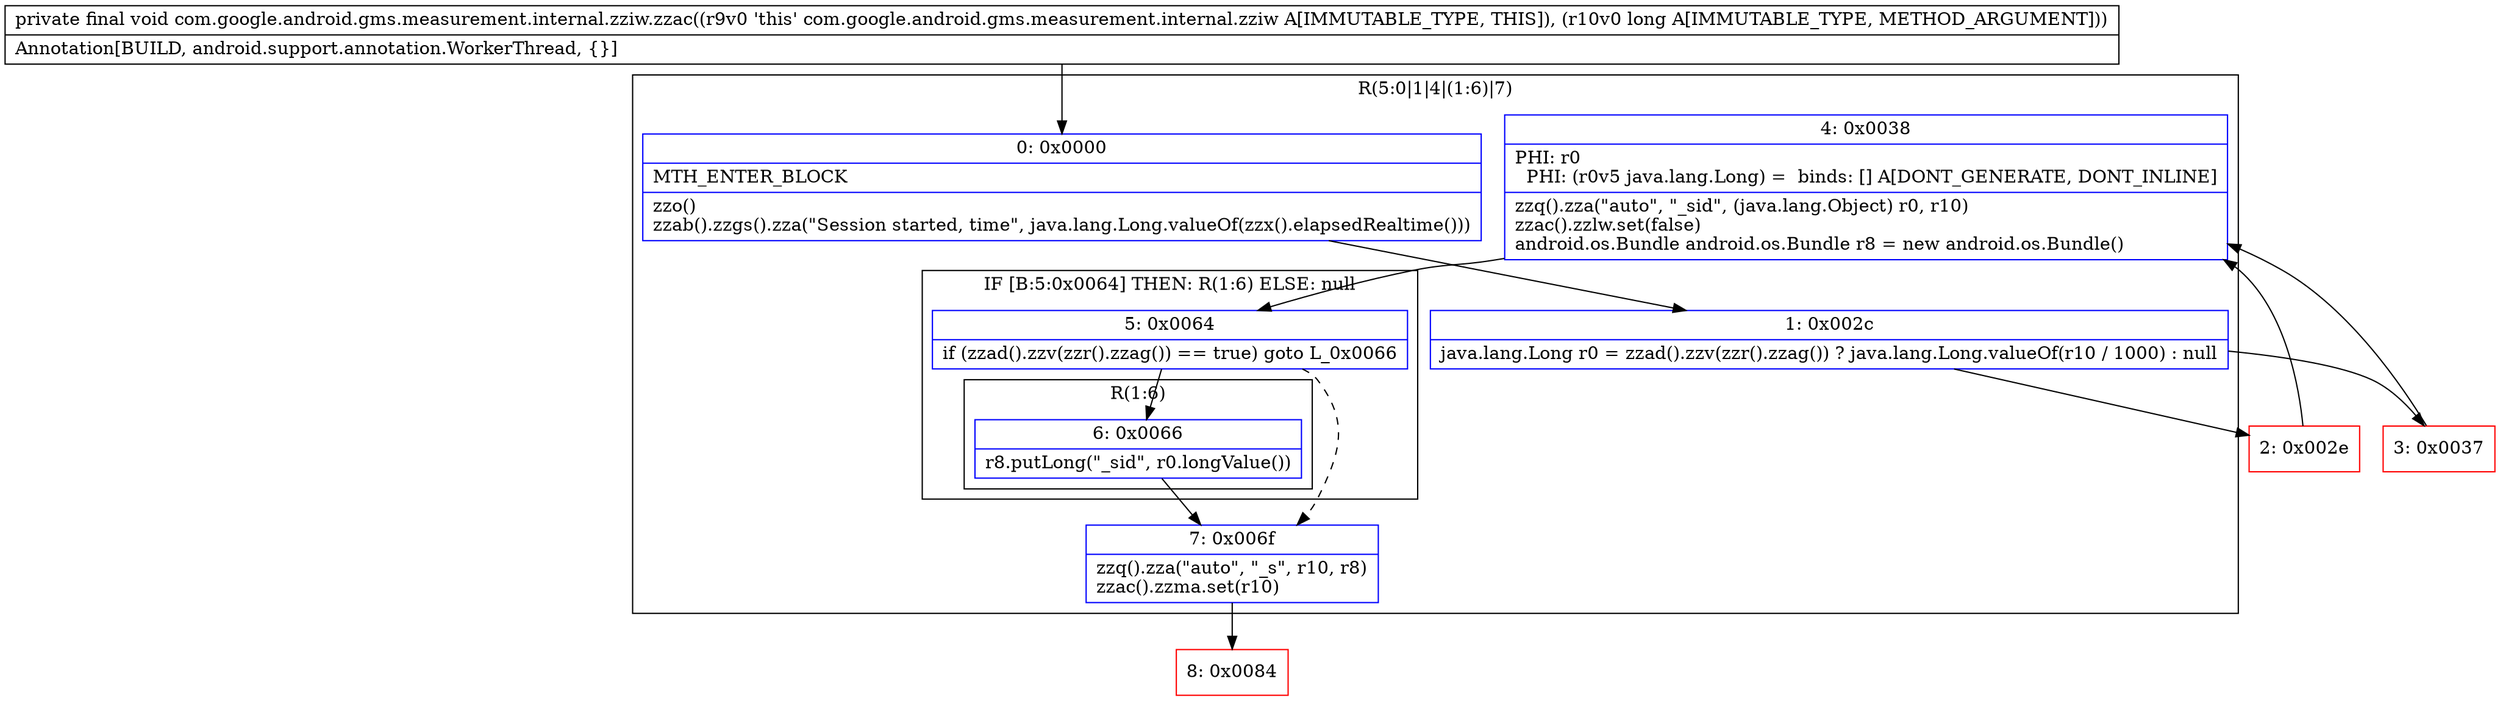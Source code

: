 digraph "CFG forcom.google.android.gms.measurement.internal.zziw.zzac(J)V" {
subgraph cluster_Region_750905367 {
label = "R(5:0|1|4|(1:6)|7)";
node [shape=record,color=blue];
Node_0 [shape=record,label="{0\:\ 0x0000|MTH_ENTER_BLOCK\l|zzo()\lzzab().zzgs().zza(\"Session started, time\", java.lang.Long.valueOf(zzx().elapsedRealtime()))\l}"];
Node_1 [shape=record,label="{1\:\ 0x002c|java.lang.Long r0 = zzad().zzv(zzr().zzag()) ? java.lang.Long.valueOf(r10 \/ 1000) : null\l}"];
Node_4 [shape=record,label="{4\:\ 0x0038|PHI: r0 \l  PHI: (r0v5 java.lang.Long) =  binds: [] A[DONT_GENERATE, DONT_INLINE]\l|zzq().zza(\"auto\", \"_sid\", (java.lang.Object) r0, r10)\lzzac().zzlw.set(false)\landroid.os.Bundle android.os.Bundle r8 = new android.os.Bundle()\l}"];
subgraph cluster_IfRegion_287389956 {
label = "IF [B:5:0x0064] THEN: R(1:6) ELSE: null";
node [shape=record,color=blue];
Node_5 [shape=record,label="{5\:\ 0x0064|if (zzad().zzv(zzr().zzag()) == true) goto L_0x0066\l}"];
subgraph cluster_Region_1593759722 {
label = "R(1:6)";
node [shape=record,color=blue];
Node_6 [shape=record,label="{6\:\ 0x0066|r8.putLong(\"_sid\", r0.longValue())\l}"];
}
}
Node_7 [shape=record,label="{7\:\ 0x006f|zzq().zza(\"auto\", \"_s\", r10, r8)\lzzac().zzma.set(r10)\l}"];
}
Node_2 [shape=record,color=red,label="{2\:\ 0x002e}"];
Node_3 [shape=record,color=red,label="{3\:\ 0x0037}"];
Node_8 [shape=record,color=red,label="{8\:\ 0x0084}"];
MethodNode[shape=record,label="{private final void com.google.android.gms.measurement.internal.zziw.zzac((r9v0 'this' com.google.android.gms.measurement.internal.zziw A[IMMUTABLE_TYPE, THIS]), (r10v0 long A[IMMUTABLE_TYPE, METHOD_ARGUMENT]))  | Annotation[BUILD, android.support.annotation.WorkerThread, \{\}]\l}"];
MethodNode -> Node_0;
Node_0 -> Node_1;
Node_1 -> Node_2;
Node_1 -> Node_3;
Node_4 -> Node_5;
Node_5 -> Node_6;
Node_5 -> Node_7[style=dashed];
Node_6 -> Node_7;
Node_7 -> Node_8;
Node_2 -> Node_4;
Node_3 -> Node_4;
}

